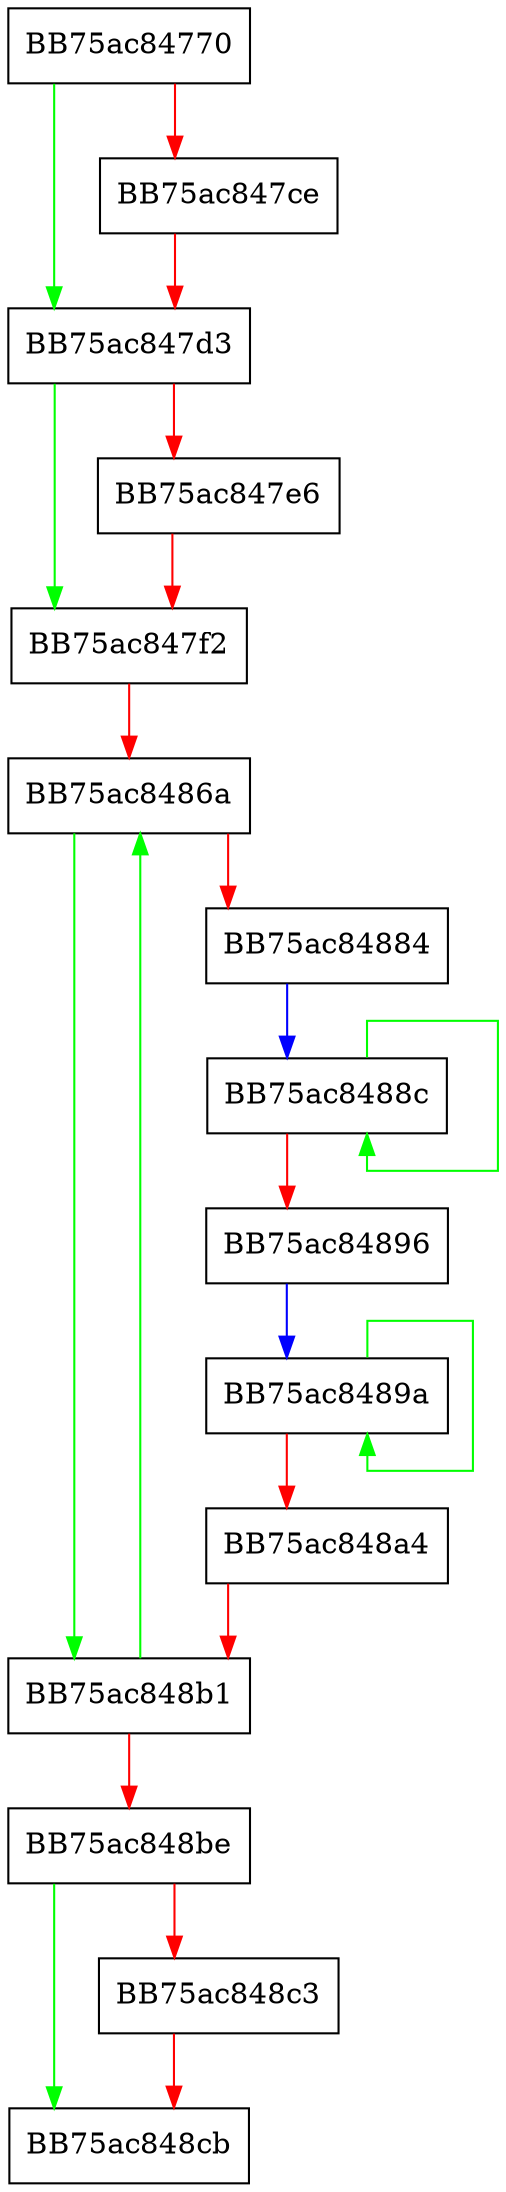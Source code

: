 digraph ReplaceTokens {
  node [shape="box"];
  graph [splines=ortho];
  BB75ac84770 -> BB75ac847d3 [color="green"];
  BB75ac84770 -> BB75ac847ce [color="red"];
  BB75ac847ce -> BB75ac847d3 [color="red"];
  BB75ac847d3 -> BB75ac847f2 [color="green"];
  BB75ac847d3 -> BB75ac847e6 [color="red"];
  BB75ac847e6 -> BB75ac847f2 [color="red"];
  BB75ac847f2 -> BB75ac8486a [color="red"];
  BB75ac8486a -> BB75ac848b1 [color="green"];
  BB75ac8486a -> BB75ac84884 [color="red"];
  BB75ac84884 -> BB75ac8488c [color="blue"];
  BB75ac8488c -> BB75ac8488c [color="green"];
  BB75ac8488c -> BB75ac84896 [color="red"];
  BB75ac84896 -> BB75ac8489a [color="blue"];
  BB75ac8489a -> BB75ac8489a [color="green"];
  BB75ac8489a -> BB75ac848a4 [color="red"];
  BB75ac848a4 -> BB75ac848b1 [color="red"];
  BB75ac848b1 -> BB75ac8486a [color="green"];
  BB75ac848b1 -> BB75ac848be [color="red"];
  BB75ac848be -> BB75ac848cb [color="green"];
  BB75ac848be -> BB75ac848c3 [color="red"];
  BB75ac848c3 -> BB75ac848cb [color="red"];
}